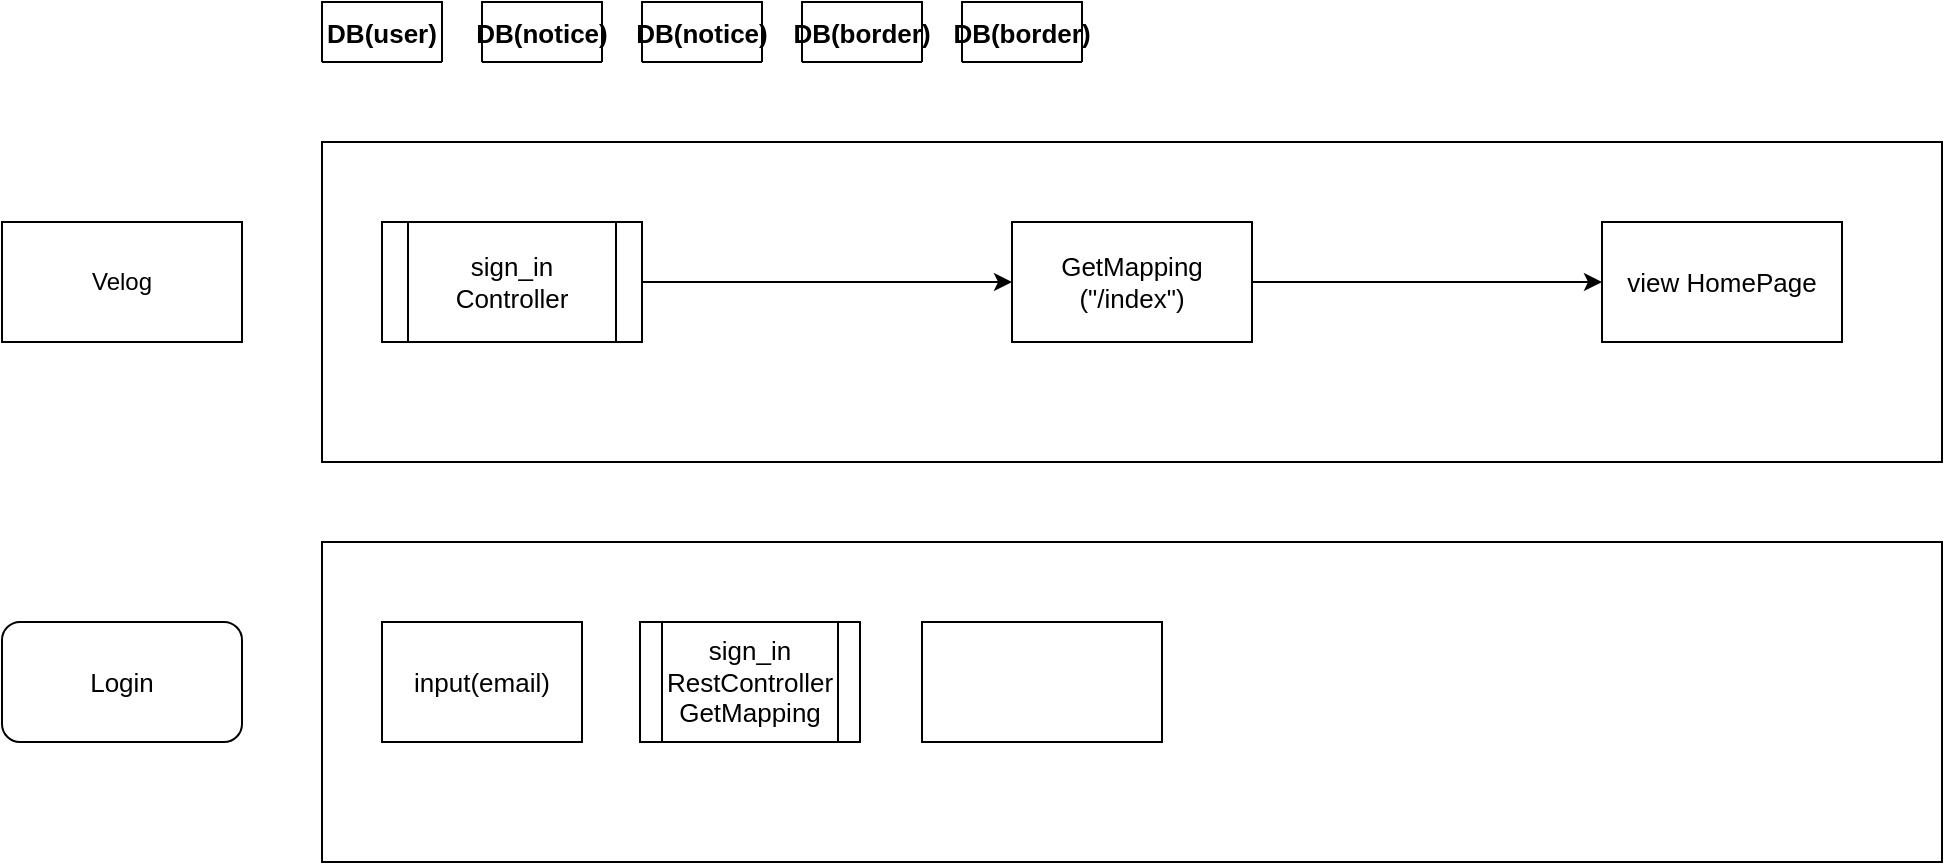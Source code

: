 <mxfile version="15.5.9" type="device"><diagram id="qzB74aUPbcCB6YyTh9p-" name="Page-1"><mxGraphModel dx="1399" dy="744" grid="1" gridSize="10" guides="1" tooltips="1" connect="1" arrows="1" fold="1" page="1" pageScale="1" pageWidth="827" pageHeight="1169" math="0" shadow="0"><root><mxCell id="0"/><mxCell id="1" parent="0"/><mxCell id="LLkw6_ybzTMmxWpCjddK-304" value="" style="verticalLabelPosition=bottom;verticalAlign=top;html=1;shape=mxgraph.basic.rect;fillColor2=none;strokeWidth=1;size=20;indent=5;fontSize=13;" vertex="1" parent="1"><mxGeometry x="200" y="80" width="810" height="160" as="geometry"/></mxCell><mxCell id="LLkw6_ybzTMmxWpCjddK-1" value="Velog" style="rounded=0;whiteSpace=wrap;html=1;" vertex="1" parent="1"><mxGeometry x="40" y="120" width="120" height="60" as="geometry"/></mxCell><mxCell id="LLkw6_ybzTMmxWpCjddK-103" value="DB(notice)" style="shape=table;startSize=30;container=1;collapsible=1;childLayout=tableLayout;fixedRows=1;rowLines=0;fontStyle=1;align=center;resizeLast=1;fontSize=13;" vertex="1" collapsed="1" parent="1"><mxGeometry x="280" y="10" width="60" height="30" as="geometry"><mxRectangle x="350" y="10" width="170" height="270" as="alternateBounds"/></mxGeometry></mxCell><mxCell id="LLkw6_ybzTMmxWpCjddK-104" value="" style="shape=partialRectangle;collapsible=0;dropTarget=0;pointerEvents=0;fillColor=none;top=0;left=0;bottom=1;right=0;points=[[0,0.5],[1,0.5]];portConstraint=eastwest;" vertex="1" parent="LLkw6_ybzTMmxWpCjddK-103"><mxGeometry y="30" width="170" height="30" as="geometry"/></mxCell><mxCell id="LLkw6_ybzTMmxWpCjddK-105" value="" style="shape=partialRectangle;connectable=0;fillColor=none;top=0;left=0;bottom=0;right=0;fontStyle=1;overflow=hidden;" vertex="1" parent="LLkw6_ybzTMmxWpCjddK-104"><mxGeometry width="80" height="30" as="geometry"><mxRectangle width="80" height="30" as="alternateBounds"/></mxGeometry></mxCell><mxCell id="LLkw6_ybzTMmxWpCjddK-106" value="mst" style="shape=partialRectangle;connectable=0;fillColor=none;top=0;left=0;bottom=0;right=0;align=left;spacingLeft=6;fontStyle=1;overflow=hidden;fontSize=14;" vertex="1" parent="LLkw6_ybzTMmxWpCjddK-104"><mxGeometry x="80" width="90" height="30" as="geometry"><mxRectangle width="90" height="30" as="alternateBounds"/></mxGeometry></mxCell><mxCell id="LLkw6_ybzTMmxWpCjddK-107" value="" style="shape=partialRectangle;collapsible=0;dropTarget=0;pointerEvents=0;fillColor=none;top=0;left=0;bottom=0;right=0;points=[[0,0.5],[1,0.5]];portConstraint=eastwest;" vertex="1" parent="LLkw6_ybzTMmxWpCjddK-103"><mxGeometry y="60" width="170" height="30" as="geometry"/></mxCell><mxCell id="LLkw6_ybzTMmxWpCjddK-108" value="primary Key" style="shape=partialRectangle;connectable=0;fillColor=none;top=0;left=0;bottom=0;right=0;editable=1;overflow=hidden;fontStyle=1" vertex="1" parent="LLkw6_ybzTMmxWpCjddK-107"><mxGeometry width="80" height="30" as="geometry"><mxRectangle width="80" height="30" as="alternateBounds"/></mxGeometry></mxCell><mxCell id="LLkw6_ybzTMmxWpCjddK-109" value="notice_code" style="shape=partialRectangle;connectable=0;fillColor=none;top=0;left=0;bottom=0;right=0;align=left;spacingLeft=6;overflow=hidden;" vertex="1" parent="LLkw6_ybzTMmxWpCjddK-107"><mxGeometry x="80" width="90" height="30" as="geometry"><mxRectangle width="90" height="30" as="alternateBounds"/></mxGeometry></mxCell><mxCell id="LLkw6_ybzTMmxWpCjddK-110" value="" style="shape=partialRectangle;collapsible=0;dropTarget=0;pointerEvents=0;fillColor=none;top=0;left=0;bottom=0;right=0;points=[[0,0.5],[1,0.5]];portConstraint=eastwest;" vertex="1" parent="LLkw6_ybzTMmxWpCjddK-103"><mxGeometry y="90" width="170" height="30" as="geometry"/></mxCell><mxCell id="LLkw6_ybzTMmxWpCjddK-111" value="" style="shape=partialRectangle;connectable=0;fillColor=none;top=0;left=0;bottom=0;right=0;editable=1;overflow=hidden;" vertex="1" parent="LLkw6_ybzTMmxWpCjddK-110"><mxGeometry width="80" height="30" as="geometry"><mxRectangle width="80" height="30" as="alternateBounds"/></mxGeometry></mxCell><mxCell id="LLkw6_ybzTMmxWpCjddK-112" value="notice_title" style="shape=partialRectangle;connectable=0;fillColor=none;top=0;left=0;bottom=0;right=0;align=left;spacingLeft=6;overflow=hidden;" vertex="1" parent="LLkw6_ybzTMmxWpCjddK-110"><mxGeometry x="80" width="90" height="30" as="geometry"><mxRectangle width="90" height="30" as="alternateBounds"/></mxGeometry></mxCell><mxCell id="LLkw6_ybzTMmxWpCjddK-113" value="" style="shape=partialRectangle;collapsible=0;dropTarget=0;pointerEvents=0;fillColor=none;top=0;left=0;bottom=0;right=0;points=[[0,0.5],[1,0.5]];portConstraint=eastwest;" vertex="1" parent="LLkw6_ybzTMmxWpCjddK-103"><mxGeometry y="120" width="170" height="30" as="geometry"/></mxCell><mxCell id="LLkw6_ybzTMmxWpCjddK-114" value="" style="shape=partialRectangle;connectable=0;fillColor=none;top=0;left=0;bottom=0;right=0;editable=1;overflow=hidden;" vertex="1" parent="LLkw6_ybzTMmxWpCjddK-113"><mxGeometry width="80" height="30" as="geometry"><mxRectangle width="80" height="30" as="alternateBounds"/></mxGeometry></mxCell><mxCell id="LLkw6_ybzTMmxWpCjddK-115" value="notice_writer" style="shape=partialRectangle;connectable=0;fillColor=none;top=0;left=0;bottom=0;right=0;align=left;spacingLeft=6;overflow=hidden;" vertex="1" parent="LLkw6_ybzTMmxWpCjddK-113"><mxGeometry x="80" width="90" height="30" as="geometry"><mxRectangle width="90" height="30" as="alternateBounds"/></mxGeometry></mxCell><mxCell id="LLkw6_ybzTMmxWpCjddK-160" value="" style="shape=partialRectangle;collapsible=0;dropTarget=0;pointerEvents=0;fillColor=none;top=0;left=0;bottom=0;right=0;points=[[0,0.5],[1,0.5]];portConstraint=eastwest;" vertex="1" parent="LLkw6_ybzTMmxWpCjddK-103"><mxGeometry y="150" width="170" height="30" as="geometry"/></mxCell><mxCell id="LLkw6_ybzTMmxWpCjddK-161" value="" style="shape=partialRectangle;connectable=0;fillColor=none;top=0;left=0;bottom=0;right=0;editable=1;overflow=hidden;" vertex="1" parent="LLkw6_ybzTMmxWpCjddK-160"><mxGeometry width="80" height="30" as="geometry"><mxRectangle width="80" height="30" as="alternateBounds"/></mxGeometry></mxCell><mxCell id="LLkw6_ybzTMmxWpCjddK-162" value="notice_date" style="shape=partialRectangle;connectable=0;fillColor=none;top=0;left=0;bottom=0;right=0;align=left;spacingLeft=6;overflow=hidden;" vertex="1" parent="LLkw6_ybzTMmxWpCjddK-160"><mxGeometry x="80" width="90" height="30" as="geometry"><mxRectangle width="90" height="30" as="alternateBounds"/></mxGeometry></mxCell><mxCell id="LLkw6_ybzTMmxWpCjddK-163" value="" style="shape=partialRectangle;collapsible=0;dropTarget=0;pointerEvents=0;fillColor=none;top=0;left=0;bottom=0;right=0;points=[[0,0.5],[1,0.5]];portConstraint=eastwest;" vertex="1" parent="LLkw6_ybzTMmxWpCjddK-103"><mxGeometry y="180" width="170" height="30" as="geometry"/></mxCell><mxCell id="LLkw6_ybzTMmxWpCjddK-164" value="" style="shape=partialRectangle;connectable=0;fillColor=none;top=0;left=0;bottom=0;right=0;editable=1;overflow=hidden;" vertex="1" parent="LLkw6_ybzTMmxWpCjddK-163"><mxGeometry width="80" height="30" as="geometry"><mxRectangle width="80" height="30" as="alternateBounds"/></mxGeometry></mxCell><mxCell id="LLkw6_ybzTMmxWpCjddK-165" value="notice_count" style="shape=partialRectangle;connectable=0;fillColor=none;top=0;left=0;bottom=0;right=0;align=left;spacingLeft=6;overflow=hidden;" vertex="1" parent="LLkw6_ybzTMmxWpCjddK-163"><mxGeometry x="80" width="90" height="30" as="geometry"><mxRectangle width="90" height="30" as="alternateBounds"/></mxGeometry></mxCell><mxCell id="LLkw6_ybzTMmxWpCjddK-166" value="" style="shape=partialRectangle;collapsible=0;dropTarget=0;pointerEvents=0;fillColor=none;top=0;left=0;bottom=0;right=0;points=[[0,0.5],[1,0.5]];portConstraint=eastwest;" vertex="1" parent="LLkw6_ybzTMmxWpCjddK-103"><mxGeometry y="210" width="170" height="30" as="geometry"/></mxCell><mxCell id="LLkw6_ybzTMmxWpCjddK-167" value="" style="shape=partialRectangle;connectable=0;fillColor=none;top=0;left=0;bottom=0;right=0;editable=1;overflow=hidden;" vertex="1" parent="LLkw6_ybzTMmxWpCjddK-166"><mxGeometry width="80" height="30" as="geometry"><mxRectangle width="80" height="30" as="alternateBounds"/></mxGeometry></mxCell><mxCell id="LLkw6_ybzTMmxWpCjddK-168" value="create_date" style="shape=partialRectangle;connectable=0;fillColor=none;top=0;left=0;bottom=0;right=0;align=left;spacingLeft=6;overflow=hidden;" vertex="1" parent="LLkw6_ybzTMmxWpCjddK-166"><mxGeometry x="80" width="90" height="30" as="geometry"><mxRectangle width="90" height="30" as="alternateBounds"/></mxGeometry></mxCell><mxCell id="LLkw6_ybzTMmxWpCjddK-169" value="" style="shape=partialRectangle;collapsible=0;dropTarget=0;pointerEvents=0;fillColor=none;top=0;left=0;bottom=0;right=0;points=[[0,0.5],[1,0.5]];portConstraint=eastwest;" vertex="1" parent="LLkw6_ybzTMmxWpCjddK-103"><mxGeometry y="240" width="170" height="30" as="geometry"/></mxCell><mxCell id="LLkw6_ybzTMmxWpCjddK-170" value="" style="shape=partialRectangle;connectable=0;fillColor=none;top=0;left=0;bottom=0;right=0;editable=1;overflow=hidden;" vertex="1" parent="LLkw6_ybzTMmxWpCjddK-169"><mxGeometry width="80" height="30" as="geometry"><mxRectangle width="80" height="30" as="alternateBounds"/></mxGeometry></mxCell><mxCell id="LLkw6_ybzTMmxWpCjddK-171" value="update_date" style="shape=partialRectangle;connectable=0;fillColor=none;top=0;left=0;bottom=0;right=0;align=left;spacingLeft=6;overflow=hidden;" vertex="1" parent="LLkw6_ybzTMmxWpCjddK-169"><mxGeometry x="80" width="90" height="30" as="geometry"><mxRectangle width="90" height="30" as="alternateBounds"/></mxGeometry></mxCell><mxCell id="LLkw6_ybzTMmxWpCjddK-172" value="DB(border)" style="shape=table;startSize=30;container=1;collapsible=1;childLayout=tableLayout;fixedRows=1;rowLines=0;fontStyle=1;align=center;resizeLast=1;fontSize=13;" vertex="1" collapsed="1" parent="1"><mxGeometry x="440" y="10" width="60" height="30" as="geometry"><mxRectangle x="244" y="315" width="170" height="270" as="alternateBounds"/></mxGeometry></mxCell><mxCell id="LLkw6_ybzTMmxWpCjddK-173" value="" style="shape=partialRectangle;collapsible=0;dropTarget=0;pointerEvents=0;fillColor=none;top=0;left=0;bottom=1;right=0;points=[[0,0.5],[1,0.5]];portConstraint=eastwest;" vertex="1" parent="LLkw6_ybzTMmxWpCjddK-172"><mxGeometry y="30" width="170" height="30" as="geometry"/></mxCell><mxCell id="LLkw6_ybzTMmxWpCjddK-174" value="" style="shape=partialRectangle;connectable=0;fillColor=none;top=0;left=0;bottom=0;right=0;fontStyle=1;overflow=hidden;" vertex="1" parent="LLkw6_ybzTMmxWpCjddK-173"><mxGeometry width="80" height="30" as="geometry"><mxRectangle width="80" height="30" as="alternateBounds"/></mxGeometry></mxCell><mxCell id="LLkw6_ybzTMmxWpCjddK-175" value="mst" style="shape=partialRectangle;connectable=0;fillColor=none;top=0;left=0;bottom=0;right=0;align=left;spacingLeft=6;fontStyle=1;overflow=hidden;fontSize=14;" vertex="1" parent="LLkw6_ybzTMmxWpCjddK-173"><mxGeometry x="80" width="90" height="30" as="geometry"><mxRectangle width="90" height="30" as="alternateBounds"/></mxGeometry></mxCell><mxCell id="LLkw6_ybzTMmxWpCjddK-176" value="" style="shape=partialRectangle;collapsible=0;dropTarget=0;pointerEvents=0;fillColor=none;top=0;left=0;bottom=0;right=0;points=[[0,0.5],[1,0.5]];portConstraint=eastwest;" vertex="1" parent="LLkw6_ybzTMmxWpCjddK-172"><mxGeometry y="60" width="170" height="30" as="geometry"/></mxCell><mxCell id="LLkw6_ybzTMmxWpCjddK-177" value="primary Key" style="shape=partialRectangle;connectable=0;fillColor=none;top=0;left=0;bottom=0;right=0;editable=1;overflow=hidden;fontStyle=1" vertex="1" parent="LLkw6_ybzTMmxWpCjddK-176"><mxGeometry width="80" height="30" as="geometry"><mxRectangle width="80" height="30" as="alternateBounds"/></mxGeometry></mxCell><mxCell id="LLkw6_ybzTMmxWpCjddK-178" value="border_code" style="shape=partialRectangle;connectable=0;fillColor=none;top=0;left=0;bottom=0;right=0;align=left;spacingLeft=6;overflow=hidden;" vertex="1" parent="LLkw6_ybzTMmxWpCjddK-176"><mxGeometry x="80" width="90" height="30" as="geometry"><mxRectangle width="90" height="30" as="alternateBounds"/></mxGeometry></mxCell><mxCell id="LLkw6_ybzTMmxWpCjddK-179" value="" style="shape=partialRectangle;collapsible=0;dropTarget=0;pointerEvents=0;fillColor=none;top=0;left=0;bottom=0;right=0;points=[[0,0.5],[1,0.5]];portConstraint=eastwest;" vertex="1" parent="LLkw6_ybzTMmxWpCjddK-172"><mxGeometry y="90" width="170" height="30" as="geometry"/></mxCell><mxCell id="LLkw6_ybzTMmxWpCjddK-180" value="" style="shape=partialRectangle;connectable=0;fillColor=none;top=0;left=0;bottom=0;right=0;editable=1;overflow=hidden;" vertex="1" parent="LLkw6_ybzTMmxWpCjddK-179"><mxGeometry width="80" height="30" as="geometry"><mxRectangle width="80" height="30" as="alternateBounds"/></mxGeometry></mxCell><mxCell id="LLkw6_ybzTMmxWpCjddK-181" value="border_title" style="shape=partialRectangle;connectable=0;fillColor=none;top=0;left=0;bottom=0;right=0;align=left;spacingLeft=6;overflow=hidden;" vertex="1" parent="LLkw6_ybzTMmxWpCjddK-179"><mxGeometry x="80" width="90" height="30" as="geometry"><mxRectangle width="90" height="30" as="alternateBounds"/></mxGeometry></mxCell><mxCell id="LLkw6_ybzTMmxWpCjddK-182" value="" style="shape=partialRectangle;collapsible=0;dropTarget=0;pointerEvents=0;fillColor=none;top=0;left=0;bottom=0;right=0;points=[[0,0.5],[1,0.5]];portConstraint=eastwest;" vertex="1" parent="LLkw6_ybzTMmxWpCjddK-172"><mxGeometry y="120" width="170" height="30" as="geometry"/></mxCell><mxCell id="LLkw6_ybzTMmxWpCjddK-183" value="" style="shape=partialRectangle;connectable=0;fillColor=none;top=0;left=0;bottom=0;right=0;editable=1;overflow=hidden;" vertex="1" parent="LLkw6_ybzTMmxWpCjddK-182"><mxGeometry width="80" height="30" as="geometry"><mxRectangle width="80" height="30" as="alternateBounds"/></mxGeometry></mxCell><mxCell id="LLkw6_ybzTMmxWpCjddK-184" value="border_writer" style="shape=partialRectangle;connectable=0;fillColor=none;top=0;left=0;bottom=0;right=0;align=left;spacingLeft=6;overflow=hidden;" vertex="1" parent="LLkw6_ybzTMmxWpCjddK-182"><mxGeometry x="80" width="90" height="30" as="geometry"><mxRectangle width="90" height="30" as="alternateBounds"/></mxGeometry></mxCell><mxCell id="LLkw6_ybzTMmxWpCjddK-185" value="" style="shape=partialRectangle;collapsible=0;dropTarget=0;pointerEvents=0;fillColor=none;top=0;left=0;bottom=0;right=0;points=[[0,0.5],[1,0.5]];portConstraint=eastwest;" vertex="1" parent="LLkw6_ybzTMmxWpCjddK-172"><mxGeometry y="150" width="170" height="30" as="geometry"/></mxCell><mxCell id="LLkw6_ybzTMmxWpCjddK-186" value="" style="shape=partialRectangle;connectable=0;fillColor=none;top=0;left=0;bottom=0;right=0;editable=1;overflow=hidden;" vertex="1" parent="LLkw6_ybzTMmxWpCjddK-185"><mxGeometry width="80" height="30" as="geometry"><mxRectangle width="80" height="30" as="alternateBounds"/></mxGeometry></mxCell><mxCell id="LLkw6_ybzTMmxWpCjddK-187" value="border_date" style="shape=partialRectangle;connectable=0;fillColor=none;top=0;left=0;bottom=0;right=0;align=left;spacingLeft=6;overflow=hidden;" vertex="1" parent="LLkw6_ybzTMmxWpCjddK-185"><mxGeometry x="80" width="90" height="30" as="geometry"><mxRectangle width="90" height="30" as="alternateBounds"/></mxGeometry></mxCell><mxCell id="LLkw6_ybzTMmxWpCjddK-188" value="" style="shape=partialRectangle;collapsible=0;dropTarget=0;pointerEvents=0;fillColor=none;top=0;left=0;bottom=0;right=0;points=[[0,0.5],[1,0.5]];portConstraint=eastwest;" vertex="1" parent="LLkw6_ybzTMmxWpCjddK-172"><mxGeometry y="180" width="170" height="30" as="geometry"/></mxCell><mxCell id="LLkw6_ybzTMmxWpCjddK-189" value="" style="shape=partialRectangle;connectable=0;fillColor=none;top=0;left=0;bottom=0;right=0;editable=1;overflow=hidden;" vertex="1" parent="LLkw6_ybzTMmxWpCjddK-188"><mxGeometry width="80" height="30" as="geometry"><mxRectangle width="80" height="30" as="alternateBounds"/></mxGeometry></mxCell><mxCell id="LLkw6_ybzTMmxWpCjddK-190" value="border_count" style="shape=partialRectangle;connectable=0;fillColor=none;top=0;left=0;bottom=0;right=0;align=left;spacingLeft=6;overflow=hidden;" vertex="1" parent="LLkw6_ybzTMmxWpCjddK-188"><mxGeometry x="80" width="90" height="30" as="geometry"><mxRectangle width="90" height="30" as="alternateBounds"/></mxGeometry></mxCell><mxCell id="LLkw6_ybzTMmxWpCjddK-191" value="" style="shape=partialRectangle;collapsible=0;dropTarget=0;pointerEvents=0;fillColor=none;top=0;left=0;bottom=0;right=0;points=[[0,0.5],[1,0.5]];portConstraint=eastwest;" vertex="1" parent="LLkw6_ybzTMmxWpCjddK-172"><mxGeometry y="210" width="170" height="30" as="geometry"/></mxCell><mxCell id="LLkw6_ybzTMmxWpCjddK-192" value="" style="shape=partialRectangle;connectable=0;fillColor=none;top=0;left=0;bottom=0;right=0;editable=1;overflow=hidden;" vertex="1" parent="LLkw6_ybzTMmxWpCjddK-191"><mxGeometry width="80" height="30" as="geometry"><mxRectangle width="80" height="30" as="alternateBounds"/></mxGeometry></mxCell><mxCell id="LLkw6_ybzTMmxWpCjddK-193" value="create_date" style="shape=partialRectangle;connectable=0;fillColor=none;top=0;left=0;bottom=0;right=0;align=left;spacingLeft=6;overflow=hidden;" vertex="1" parent="LLkw6_ybzTMmxWpCjddK-191"><mxGeometry x="80" width="90" height="30" as="geometry"><mxRectangle width="90" height="30" as="alternateBounds"/></mxGeometry></mxCell><mxCell id="LLkw6_ybzTMmxWpCjddK-194" value="" style="shape=partialRectangle;collapsible=0;dropTarget=0;pointerEvents=0;fillColor=none;top=0;left=0;bottom=0;right=0;points=[[0,0.5],[1,0.5]];portConstraint=eastwest;" vertex="1" parent="LLkw6_ybzTMmxWpCjddK-172"><mxGeometry y="240" width="170" height="30" as="geometry"/></mxCell><mxCell id="LLkw6_ybzTMmxWpCjddK-195" value="" style="shape=partialRectangle;connectable=0;fillColor=none;top=0;left=0;bottom=0;right=0;editable=1;overflow=hidden;" vertex="1" parent="LLkw6_ybzTMmxWpCjddK-194"><mxGeometry width="80" height="30" as="geometry"><mxRectangle width="80" height="30" as="alternateBounds"/></mxGeometry></mxCell><mxCell id="LLkw6_ybzTMmxWpCjddK-196" value="update_date" style="shape=partialRectangle;connectable=0;fillColor=none;top=0;left=0;bottom=0;right=0;align=left;spacingLeft=6;overflow=hidden;" vertex="1" parent="LLkw6_ybzTMmxWpCjddK-194"><mxGeometry x="80" width="90" height="30" as="geometry"><mxRectangle width="90" height="30" as="alternateBounds"/></mxGeometry></mxCell><mxCell id="LLkw6_ybzTMmxWpCjddK-197" value="DB(border)" style="shape=table;startSize=30;container=1;collapsible=1;childLayout=tableLayout;fixedRows=1;rowLines=0;fontStyle=1;align=center;resizeLast=1;fontSize=13;" vertex="1" collapsed="1" parent="1"><mxGeometry x="520" y="10" width="60" height="30" as="geometry"><mxRectangle x="450" y="315" width="190" height="240" as="alternateBounds"/></mxGeometry></mxCell><mxCell id="LLkw6_ybzTMmxWpCjddK-198" value="" style="shape=partialRectangle;collapsible=0;dropTarget=0;pointerEvents=0;fillColor=none;top=0;left=0;bottom=1;right=0;points=[[0,0.5],[1,0.5]];portConstraint=eastwest;" vertex="1" parent="LLkw6_ybzTMmxWpCjddK-197"><mxGeometry y="30" width="190" height="30" as="geometry"/></mxCell><mxCell id="LLkw6_ybzTMmxWpCjddK-199" value="" style="shape=partialRectangle;connectable=0;fillColor=none;top=0;left=0;bottom=0;right=0;fontStyle=1;overflow=hidden;" vertex="1" parent="LLkw6_ybzTMmxWpCjddK-198"><mxGeometry width="80" height="30" as="geometry"><mxRectangle width="80" height="30" as="alternateBounds"/></mxGeometry></mxCell><mxCell id="LLkw6_ybzTMmxWpCjddK-200" value="dtl" style="shape=partialRectangle;connectable=0;fillColor=none;top=0;left=0;bottom=0;right=0;align=left;spacingLeft=6;fontStyle=1;overflow=hidden;fontSize=14;" vertex="1" parent="LLkw6_ybzTMmxWpCjddK-198"><mxGeometry x="80" width="110" height="30" as="geometry"><mxRectangle width="110" height="30" as="alternateBounds"/></mxGeometry></mxCell><mxCell id="LLkw6_ybzTMmxWpCjddK-201" value="" style="shape=partialRectangle;collapsible=0;dropTarget=0;pointerEvents=0;fillColor=none;top=0;left=0;bottom=0;right=0;points=[[0,0.5],[1,0.5]];portConstraint=eastwest;" vertex="1" parent="LLkw6_ybzTMmxWpCjddK-197"><mxGeometry y="60" width="190" height="30" as="geometry"/></mxCell><mxCell id="LLkw6_ybzTMmxWpCjddK-202" value="primary Key" style="shape=partialRectangle;connectable=0;fillColor=none;top=0;left=0;bottom=0;right=0;editable=1;overflow=hidden;fontStyle=1" vertex="1" parent="LLkw6_ybzTMmxWpCjddK-201"><mxGeometry width="80" height="30" as="geometry"><mxRectangle width="80" height="30" as="alternateBounds"/></mxGeometry></mxCell><mxCell id="LLkw6_ybzTMmxWpCjddK-203" value="border_code" style="shape=partialRectangle;connectable=0;fillColor=none;top=0;left=0;bottom=0;right=0;align=left;spacingLeft=6;overflow=hidden;" vertex="1" parent="LLkw6_ybzTMmxWpCjddK-201"><mxGeometry x="80" width="110" height="30" as="geometry"><mxRectangle width="110" height="30" as="alternateBounds"/></mxGeometry></mxCell><mxCell id="LLkw6_ybzTMmxWpCjddK-204" value="" style="shape=partialRectangle;collapsible=0;dropTarget=0;pointerEvents=0;fillColor=none;top=0;left=0;bottom=0;right=0;points=[[0,0.5],[1,0.5]];portConstraint=eastwest;" vertex="1" parent="LLkw6_ybzTMmxWpCjddK-197"><mxGeometry y="90" width="190" height="30" as="geometry"/></mxCell><mxCell id="LLkw6_ybzTMmxWpCjddK-205" value="" style="shape=partialRectangle;connectable=0;fillColor=none;top=0;left=0;bottom=0;right=0;editable=1;overflow=hidden;" vertex="1" parent="LLkw6_ybzTMmxWpCjddK-204"><mxGeometry width="80" height="30" as="geometry"><mxRectangle width="80" height="30" as="alternateBounds"/></mxGeometry></mxCell><mxCell id="LLkw6_ybzTMmxWpCjddK-206" value="border_content" style="shape=partialRectangle;connectable=0;fillColor=none;top=0;left=0;bottom=0;right=0;align=left;spacingLeft=6;overflow=hidden;" vertex="1" parent="LLkw6_ybzTMmxWpCjddK-204"><mxGeometry x="80" width="110" height="30" as="geometry"><mxRectangle width="110" height="30" as="alternateBounds"/></mxGeometry></mxCell><mxCell id="LLkw6_ybzTMmxWpCjddK-207" value="" style="shape=partialRectangle;collapsible=0;dropTarget=0;pointerEvents=0;fillColor=none;top=0;left=0;bottom=0;right=0;points=[[0,0.5],[1,0.5]];portConstraint=eastwest;" vertex="1" parent="LLkw6_ybzTMmxWpCjddK-197"><mxGeometry y="120" width="190" height="30" as="geometry"/></mxCell><mxCell id="LLkw6_ybzTMmxWpCjddK-208" value="" style="shape=partialRectangle;connectable=0;fillColor=none;top=0;left=0;bottom=0;right=0;editable=1;overflow=hidden;" vertex="1" parent="LLkw6_ybzTMmxWpCjddK-207"><mxGeometry width="80" height="30" as="geometry"><mxRectangle width="80" height="30" as="alternateBounds"/></mxGeometry></mxCell><mxCell id="LLkw6_ybzTMmxWpCjddK-209" value="origin_file_names" style="shape=partialRectangle;connectable=0;fillColor=none;top=0;left=0;bottom=0;right=0;align=left;spacingLeft=6;overflow=hidden;" vertex="1" parent="LLkw6_ybzTMmxWpCjddK-207"><mxGeometry x="80" width="110" height="30" as="geometry"><mxRectangle width="110" height="30" as="alternateBounds"/></mxGeometry></mxCell><mxCell id="LLkw6_ybzTMmxWpCjddK-210" value="" style="shape=partialRectangle;collapsible=0;dropTarget=0;pointerEvents=0;fillColor=none;top=0;left=0;bottom=0;right=0;points=[[0,0.5],[1,0.5]];portConstraint=eastwest;" vertex="1" parent="LLkw6_ybzTMmxWpCjddK-197"><mxGeometry y="150" width="190" height="30" as="geometry"/></mxCell><mxCell id="LLkw6_ybzTMmxWpCjddK-211" value="" style="shape=partialRectangle;connectable=0;fillColor=none;top=0;left=0;bottom=0;right=0;editable=1;overflow=hidden;" vertex="1" parent="LLkw6_ybzTMmxWpCjddK-210"><mxGeometry width="80" height="30" as="geometry"><mxRectangle width="80" height="30" as="alternateBounds"/></mxGeometry></mxCell><mxCell id="LLkw6_ybzTMmxWpCjddK-212" value="temp_file_names" style="shape=partialRectangle;connectable=0;fillColor=none;top=0;left=0;bottom=0;right=0;align=left;spacingLeft=6;overflow=hidden;" vertex="1" parent="LLkw6_ybzTMmxWpCjddK-210"><mxGeometry x="80" width="110" height="30" as="geometry"><mxRectangle width="110" height="30" as="alternateBounds"/></mxGeometry></mxCell><mxCell id="LLkw6_ybzTMmxWpCjddK-216" value="" style="shape=partialRectangle;collapsible=0;dropTarget=0;pointerEvents=0;fillColor=none;top=0;left=0;bottom=0;right=0;points=[[0,0.5],[1,0.5]];portConstraint=eastwest;" vertex="1" parent="LLkw6_ybzTMmxWpCjddK-197"><mxGeometry y="180" width="190" height="30" as="geometry"/></mxCell><mxCell id="LLkw6_ybzTMmxWpCjddK-217" value="" style="shape=partialRectangle;connectable=0;fillColor=none;top=0;left=0;bottom=0;right=0;editable=1;overflow=hidden;" vertex="1" parent="LLkw6_ybzTMmxWpCjddK-216"><mxGeometry width="80" height="30" as="geometry"><mxRectangle width="80" height="30" as="alternateBounds"/></mxGeometry></mxCell><mxCell id="LLkw6_ybzTMmxWpCjddK-218" value="create_date" style="shape=partialRectangle;connectable=0;fillColor=none;top=0;left=0;bottom=0;right=0;align=left;spacingLeft=6;overflow=hidden;" vertex="1" parent="LLkw6_ybzTMmxWpCjddK-216"><mxGeometry x="80" width="110" height="30" as="geometry"><mxRectangle width="110" height="30" as="alternateBounds"/></mxGeometry></mxCell><mxCell id="LLkw6_ybzTMmxWpCjddK-219" value="" style="shape=partialRectangle;collapsible=0;dropTarget=0;pointerEvents=0;fillColor=none;top=0;left=0;bottom=0;right=0;points=[[0,0.5],[1,0.5]];portConstraint=eastwest;" vertex="1" parent="LLkw6_ybzTMmxWpCjddK-197"><mxGeometry y="210" width="190" height="30" as="geometry"/></mxCell><mxCell id="LLkw6_ybzTMmxWpCjddK-220" value="" style="shape=partialRectangle;connectable=0;fillColor=none;top=0;left=0;bottom=0;right=0;editable=1;overflow=hidden;" vertex="1" parent="LLkw6_ybzTMmxWpCjddK-219"><mxGeometry width="80" height="30" as="geometry"><mxRectangle width="80" height="30" as="alternateBounds"/></mxGeometry></mxCell><mxCell id="LLkw6_ybzTMmxWpCjddK-221" value="update_date" style="shape=partialRectangle;connectable=0;fillColor=none;top=0;left=0;bottom=0;right=0;align=left;spacingLeft=6;overflow=hidden;" vertex="1" parent="LLkw6_ybzTMmxWpCjddK-219"><mxGeometry x="80" width="110" height="30" as="geometry"><mxRectangle width="110" height="30" as="alternateBounds"/></mxGeometry></mxCell><mxCell id="LLkw6_ybzTMmxWpCjddK-247" value="DB(notice)" style="shape=table;startSize=30;container=1;collapsible=1;childLayout=tableLayout;fixedRows=1;rowLines=0;fontStyle=1;align=center;resizeLast=1;fontSize=13;" vertex="1" collapsed="1" parent="1"><mxGeometry x="360" y="10" width="60" height="30" as="geometry"><mxRectangle x="530" y="10" width="190" height="240" as="alternateBounds"/></mxGeometry></mxCell><mxCell id="LLkw6_ybzTMmxWpCjddK-248" value="" style="shape=partialRectangle;collapsible=0;dropTarget=0;pointerEvents=0;fillColor=none;top=0;left=0;bottom=1;right=0;points=[[0,0.5],[1,0.5]];portConstraint=eastwest;" vertex="1" parent="LLkw6_ybzTMmxWpCjddK-247"><mxGeometry y="30" width="190" height="30" as="geometry"/></mxCell><mxCell id="LLkw6_ybzTMmxWpCjddK-249" value="" style="shape=partialRectangle;connectable=0;fillColor=none;top=0;left=0;bottom=0;right=0;fontStyle=1;overflow=hidden;" vertex="1" parent="LLkw6_ybzTMmxWpCjddK-248"><mxGeometry width="80" height="30" as="geometry"><mxRectangle width="80" height="30" as="alternateBounds"/></mxGeometry></mxCell><mxCell id="LLkw6_ybzTMmxWpCjddK-250" value="dtl" style="shape=partialRectangle;connectable=0;fillColor=none;top=0;left=0;bottom=0;right=0;align=left;spacingLeft=6;fontStyle=1;overflow=hidden;fontSize=14;" vertex="1" parent="LLkw6_ybzTMmxWpCjddK-248"><mxGeometry x="80" width="110" height="30" as="geometry"><mxRectangle width="110" height="30" as="alternateBounds"/></mxGeometry></mxCell><mxCell id="LLkw6_ybzTMmxWpCjddK-251" value="" style="shape=partialRectangle;collapsible=0;dropTarget=0;pointerEvents=0;fillColor=none;top=0;left=0;bottom=0;right=0;points=[[0,0.5],[1,0.5]];portConstraint=eastwest;" vertex="1" parent="LLkw6_ybzTMmxWpCjddK-247"><mxGeometry y="60" width="190" height="30" as="geometry"/></mxCell><mxCell id="LLkw6_ybzTMmxWpCjddK-252" value="primary Key" style="shape=partialRectangle;connectable=0;fillColor=none;top=0;left=0;bottom=0;right=0;editable=1;overflow=hidden;fontStyle=1" vertex="1" parent="LLkw6_ybzTMmxWpCjddK-251"><mxGeometry width="80" height="30" as="geometry"><mxRectangle width="80" height="30" as="alternateBounds"/></mxGeometry></mxCell><mxCell id="LLkw6_ybzTMmxWpCjddK-253" value="notice_code" style="shape=partialRectangle;connectable=0;fillColor=none;top=0;left=0;bottom=0;right=0;align=left;spacingLeft=6;overflow=hidden;" vertex="1" parent="LLkw6_ybzTMmxWpCjddK-251"><mxGeometry x="80" width="110" height="30" as="geometry"><mxRectangle width="110" height="30" as="alternateBounds"/></mxGeometry></mxCell><mxCell id="LLkw6_ybzTMmxWpCjddK-254" value="" style="shape=partialRectangle;collapsible=0;dropTarget=0;pointerEvents=0;fillColor=none;top=0;left=0;bottom=0;right=0;points=[[0,0.5],[1,0.5]];portConstraint=eastwest;" vertex="1" parent="LLkw6_ybzTMmxWpCjddK-247"><mxGeometry y="90" width="190" height="30" as="geometry"/></mxCell><mxCell id="LLkw6_ybzTMmxWpCjddK-255" value="" style="shape=partialRectangle;connectable=0;fillColor=none;top=0;left=0;bottom=0;right=0;editable=1;overflow=hidden;" vertex="1" parent="LLkw6_ybzTMmxWpCjddK-254"><mxGeometry width="80" height="30" as="geometry"><mxRectangle width="80" height="30" as="alternateBounds"/></mxGeometry></mxCell><mxCell id="LLkw6_ybzTMmxWpCjddK-256" value="notice_content" style="shape=partialRectangle;connectable=0;fillColor=none;top=0;left=0;bottom=0;right=0;align=left;spacingLeft=6;overflow=hidden;" vertex="1" parent="LLkw6_ybzTMmxWpCjddK-254"><mxGeometry x="80" width="110" height="30" as="geometry"><mxRectangle width="110" height="30" as="alternateBounds"/></mxGeometry></mxCell><mxCell id="LLkw6_ybzTMmxWpCjddK-257" value="" style="shape=partialRectangle;collapsible=0;dropTarget=0;pointerEvents=0;fillColor=none;top=0;left=0;bottom=0;right=0;points=[[0,0.5],[1,0.5]];portConstraint=eastwest;" vertex="1" parent="LLkw6_ybzTMmxWpCjddK-247"><mxGeometry y="120" width="190" height="30" as="geometry"/></mxCell><mxCell id="LLkw6_ybzTMmxWpCjddK-258" value="" style="shape=partialRectangle;connectable=0;fillColor=none;top=0;left=0;bottom=0;right=0;editable=1;overflow=hidden;" vertex="1" parent="LLkw6_ybzTMmxWpCjddK-257"><mxGeometry width="80" height="30" as="geometry"><mxRectangle width="80" height="30" as="alternateBounds"/></mxGeometry></mxCell><mxCell id="LLkw6_ybzTMmxWpCjddK-259" value="origin_file_names" style="shape=partialRectangle;connectable=0;fillColor=none;top=0;left=0;bottom=0;right=0;align=left;spacingLeft=6;overflow=hidden;" vertex="1" parent="LLkw6_ybzTMmxWpCjddK-257"><mxGeometry x="80" width="110" height="30" as="geometry"><mxRectangle width="110" height="30" as="alternateBounds"/></mxGeometry></mxCell><mxCell id="LLkw6_ybzTMmxWpCjddK-260" value="" style="shape=partialRectangle;collapsible=0;dropTarget=0;pointerEvents=0;fillColor=none;top=0;left=0;bottom=0;right=0;points=[[0,0.5],[1,0.5]];portConstraint=eastwest;" vertex="1" parent="LLkw6_ybzTMmxWpCjddK-247"><mxGeometry y="150" width="190" height="30" as="geometry"/></mxCell><mxCell id="LLkw6_ybzTMmxWpCjddK-261" value="" style="shape=partialRectangle;connectable=0;fillColor=none;top=0;left=0;bottom=0;right=0;editable=1;overflow=hidden;" vertex="1" parent="LLkw6_ybzTMmxWpCjddK-260"><mxGeometry width="80" height="30" as="geometry"><mxRectangle width="80" height="30" as="alternateBounds"/></mxGeometry></mxCell><mxCell id="LLkw6_ybzTMmxWpCjddK-262" value="temp_file_names" style="shape=partialRectangle;connectable=0;fillColor=none;top=0;left=0;bottom=0;right=0;align=left;spacingLeft=6;overflow=hidden;" vertex="1" parent="LLkw6_ybzTMmxWpCjddK-260"><mxGeometry x="80" width="110" height="30" as="geometry"><mxRectangle width="110" height="30" as="alternateBounds"/></mxGeometry></mxCell><mxCell id="LLkw6_ybzTMmxWpCjddK-263" value="" style="shape=partialRectangle;collapsible=0;dropTarget=0;pointerEvents=0;fillColor=none;top=0;left=0;bottom=0;right=0;points=[[0,0.5],[1,0.5]];portConstraint=eastwest;" vertex="1" parent="LLkw6_ybzTMmxWpCjddK-247"><mxGeometry y="180" width="190" height="30" as="geometry"/></mxCell><mxCell id="LLkw6_ybzTMmxWpCjddK-264" value="" style="shape=partialRectangle;connectable=0;fillColor=none;top=0;left=0;bottom=0;right=0;editable=1;overflow=hidden;" vertex="1" parent="LLkw6_ybzTMmxWpCjddK-263"><mxGeometry width="80" height="30" as="geometry"><mxRectangle width="80" height="30" as="alternateBounds"/></mxGeometry></mxCell><mxCell id="LLkw6_ybzTMmxWpCjddK-265" value="create_date" style="shape=partialRectangle;connectable=0;fillColor=none;top=0;left=0;bottom=0;right=0;align=left;spacingLeft=6;overflow=hidden;" vertex="1" parent="LLkw6_ybzTMmxWpCjddK-263"><mxGeometry x="80" width="110" height="30" as="geometry"><mxRectangle width="110" height="30" as="alternateBounds"/></mxGeometry></mxCell><mxCell id="LLkw6_ybzTMmxWpCjddK-266" value="" style="shape=partialRectangle;collapsible=0;dropTarget=0;pointerEvents=0;fillColor=none;top=0;left=0;bottom=0;right=0;points=[[0,0.5],[1,0.5]];portConstraint=eastwest;" vertex="1" parent="LLkw6_ybzTMmxWpCjddK-247"><mxGeometry y="210" width="190" height="30" as="geometry"/></mxCell><mxCell id="LLkw6_ybzTMmxWpCjddK-267" value="" style="shape=partialRectangle;connectable=0;fillColor=none;top=0;left=0;bottom=0;right=0;editable=1;overflow=hidden;" vertex="1" parent="LLkw6_ybzTMmxWpCjddK-266"><mxGeometry width="80" height="30" as="geometry"><mxRectangle width="80" height="30" as="alternateBounds"/></mxGeometry></mxCell><mxCell id="LLkw6_ybzTMmxWpCjddK-268" value="update_date" style="shape=partialRectangle;connectable=0;fillColor=none;top=0;left=0;bottom=0;right=0;align=left;spacingLeft=6;overflow=hidden;" vertex="1" parent="LLkw6_ybzTMmxWpCjddK-266"><mxGeometry x="80" width="110" height="30" as="geometry"><mxRectangle width="110" height="30" as="alternateBounds"/></mxGeometry></mxCell><mxCell id="LLkw6_ybzTMmxWpCjddK-301" value="Login" style="rounded=1;whiteSpace=wrap;html=1;fontSize=13;" vertex="1" parent="1"><mxGeometry x="40" y="320" width="120" height="60" as="geometry"/></mxCell><mxCell id="LLkw6_ybzTMmxWpCjddK-305" style="edgeStyle=orthogonalEdgeStyle;rounded=0;orthogonalLoop=1;jettySize=auto;html=1;exitX=0.5;exitY=1;exitDx=0;exitDy=0;fontSize=13;" edge="1" parent="1" source="LLkw6_ybzTMmxWpCjddK-222" target="LLkw6_ybzTMmxWpCjddK-222"><mxGeometry relative="1" as="geometry"/></mxCell><mxCell id="LLkw6_ybzTMmxWpCjddK-222" value="DB(user)" style="shape=table;startSize=30;container=1;collapsible=1;childLayout=tableLayout;fixedRows=1;rowLines=0;fontStyle=1;align=center;resizeLast=1;fontSize=13;" vertex="1" collapsed="1" parent="1"><mxGeometry x="200" y="10" width="60" height="30" as="geometry"><mxRectangle x="170" y="10" width="170" height="270" as="alternateBounds"/></mxGeometry></mxCell><mxCell id="LLkw6_ybzTMmxWpCjddK-223" value="" style="shape=partialRectangle;collapsible=0;dropTarget=0;pointerEvents=0;fillColor=none;top=0;left=0;bottom=1;right=0;points=[[0,0.5],[1,0.5]];portConstraint=eastwest;" vertex="1" parent="LLkw6_ybzTMmxWpCjddK-222"><mxGeometry y="30" width="170" height="30" as="geometry"/></mxCell><mxCell id="LLkw6_ybzTMmxWpCjddK-224" value="" style="shape=partialRectangle;connectable=0;fillColor=none;top=0;left=0;bottom=0;right=0;fontStyle=1;overflow=hidden;" vertex="1" parent="LLkw6_ybzTMmxWpCjddK-223"><mxGeometry width="80" height="30" as="geometry"><mxRectangle width="80" height="30" as="alternateBounds"/></mxGeometry></mxCell><mxCell id="LLkw6_ybzTMmxWpCjddK-225" value="mst" style="shape=partialRectangle;connectable=0;fillColor=none;top=0;left=0;bottom=0;right=0;align=left;spacingLeft=6;fontStyle=1;overflow=hidden;fontSize=14;" vertex="1" parent="LLkw6_ybzTMmxWpCjddK-223"><mxGeometry x="80" width="90" height="30" as="geometry"><mxRectangle width="90" height="30" as="alternateBounds"/></mxGeometry></mxCell><mxCell id="LLkw6_ybzTMmxWpCjddK-226" value="" style="shape=partialRectangle;collapsible=0;dropTarget=0;pointerEvents=0;fillColor=none;top=0;left=0;bottom=0;right=0;points=[[0,0.5],[1,0.5]];portConstraint=eastwest;" vertex="1" parent="LLkw6_ybzTMmxWpCjddK-222"><mxGeometry y="60" width="170" height="30" as="geometry"/></mxCell><mxCell id="LLkw6_ybzTMmxWpCjddK-227" value="primary Key" style="shape=partialRectangle;connectable=0;fillColor=none;top=0;left=0;bottom=0;right=0;editable=1;overflow=hidden;fontStyle=1" vertex="1" parent="LLkw6_ybzTMmxWpCjddK-226"><mxGeometry width="80" height="30" as="geometry"><mxRectangle width="80" height="30" as="alternateBounds"/></mxGeometry></mxCell><mxCell id="LLkw6_ybzTMmxWpCjddK-228" value="user_email" style="shape=partialRectangle;connectable=0;fillColor=none;top=0;left=0;bottom=0;right=0;align=left;spacingLeft=6;overflow=hidden;" vertex="1" parent="LLkw6_ybzTMmxWpCjddK-226"><mxGeometry x="80" width="90" height="30" as="geometry"><mxRectangle width="90" height="30" as="alternateBounds"/></mxGeometry></mxCell><mxCell id="LLkw6_ybzTMmxWpCjddK-229" value="" style="shape=partialRectangle;collapsible=0;dropTarget=0;pointerEvents=0;fillColor=none;top=0;left=0;bottom=0;right=0;points=[[0,0.5],[1,0.5]];portConstraint=eastwest;" vertex="1" parent="LLkw6_ybzTMmxWpCjddK-222"><mxGeometry y="90" width="170" height="30" as="geometry"/></mxCell><mxCell id="LLkw6_ybzTMmxWpCjddK-230" value="" style="shape=partialRectangle;connectable=0;fillColor=none;top=0;left=0;bottom=0;right=0;editable=1;overflow=hidden;" vertex="1" parent="LLkw6_ybzTMmxWpCjddK-229"><mxGeometry width="80" height="30" as="geometry"><mxRectangle width="80" height="30" as="alternateBounds"/></mxGeometry></mxCell><mxCell id="LLkw6_ybzTMmxWpCjddK-231" value="user_name" style="shape=partialRectangle;connectable=0;fillColor=none;top=0;left=0;bottom=0;right=0;align=left;spacingLeft=6;overflow=hidden;" vertex="1" parent="LLkw6_ybzTMmxWpCjddK-229"><mxGeometry x="80" width="90" height="30" as="geometry"><mxRectangle width="90" height="30" as="alternateBounds"/></mxGeometry></mxCell><mxCell id="LLkw6_ybzTMmxWpCjddK-232" value="" style="shape=partialRectangle;collapsible=0;dropTarget=0;pointerEvents=0;fillColor=none;top=0;left=0;bottom=0;right=0;points=[[0,0.5],[1,0.5]];portConstraint=eastwest;" vertex="1" parent="LLkw6_ybzTMmxWpCjddK-222"><mxGeometry y="120" width="170" height="30" as="geometry"/></mxCell><mxCell id="LLkw6_ybzTMmxWpCjddK-233" value="" style="shape=partialRectangle;connectable=0;fillColor=none;top=0;left=0;bottom=0;right=0;editable=1;overflow=hidden;" vertex="1" parent="LLkw6_ybzTMmxWpCjddK-232"><mxGeometry width="80" height="30" as="geometry"><mxRectangle width="80" height="30" as="alternateBounds"/></mxGeometry></mxCell><mxCell id="LLkw6_ybzTMmxWpCjddK-234" value="user_id" style="shape=partialRectangle;connectable=0;fillColor=none;top=0;left=0;bottom=0;right=0;align=left;spacingLeft=6;overflow=hidden;" vertex="1" parent="LLkw6_ybzTMmxWpCjddK-232"><mxGeometry x="80" width="90" height="30" as="geometry"><mxRectangle width="90" height="30" as="alternateBounds"/></mxGeometry></mxCell><mxCell id="LLkw6_ybzTMmxWpCjddK-235" value="" style="shape=partialRectangle;collapsible=0;dropTarget=0;pointerEvents=0;fillColor=none;top=0;left=0;bottom=0;right=0;points=[[0,0.5],[1,0.5]];portConstraint=eastwest;" vertex="1" parent="LLkw6_ybzTMmxWpCjddK-222"><mxGeometry y="150" width="170" height="30" as="geometry"/></mxCell><mxCell id="LLkw6_ybzTMmxWpCjddK-236" value="" style="shape=partialRectangle;connectable=0;fillColor=none;top=0;left=0;bottom=0;right=0;editable=1;overflow=hidden;" vertex="1" parent="LLkw6_ybzTMmxWpCjddK-235"><mxGeometry width="80" height="30" as="geometry"><mxRectangle width="80" height="30" as="alternateBounds"/></mxGeometry></mxCell><mxCell id="LLkw6_ybzTMmxWpCjddK-237" value="comment" style="shape=partialRectangle;connectable=0;fillColor=none;top=0;left=0;bottom=0;right=0;align=left;spacingLeft=6;overflow=hidden;" vertex="1" parent="LLkw6_ybzTMmxWpCjddK-235"><mxGeometry x="80" width="90" height="30" as="geometry"><mxRectangle width="90" height="30" as="alternateBounds"/></mxGeometry></mxCell><mxCell id="LLkw6_ybzTMmxWpCjddK-238" value="" style="shape=partialRectangle;collapsible=0;dropTarget=0;pointerEvents=0;fillColor=none;top=0;left=0;bottom=0;right=0;points=[[0,0.5],[1,0.5]];portConstraint=eastwest;" vertex="1" parent="LLkw6_ybzTMmxWpCjddK-222"><mxGeometry y="180" width="170" height="30" as="geometry"/></mxCell><mxCell id="LLkw6_ybzTMmxWpCjddK-239" value="" style="shape=partialRectangle;connectable=0;fillColor=none;top=0;left=0;bottom=0;right=0;editable=1;overflow=hidden;" vertex="1" parent="LLkw6_ybzTMmxWpCjddK-238"><mxGeometry width="80" height="30" as="geometry"><mxRectangle width="80" height="30" as="alternateBounds"/></mxGeometry></mxCell><mxCell id="LLkw6_ybzTMmxWpCjddK-240" value="user_pwd" style="shape=partialRectangle;connectable=0;fillColor=none;top=0;left=0;bottom=0;right=0;align=left;spacingLeft=6;overflow=hidden;" vertex="1" parent="LLkw6_ybzTMmxWpCjddK-238"><mxGeometry x="80" width="90" height="30" as="geometry"><mxRectangle width="90" height="30" as="alternateBounds"/></mxGeometry></mxCell><mxCell id="LLkw6_ybzTMmxWpCjddK-241" value="" style="shape=partialRectangle;collapsible=0;dropTarget=0;pointerEvents=0;fillColor=none;top=0;left=0;bottom=0;right=0;points=[[0,0.5],[1,0.5]];portConstraint=eastwest;" vertex="1" parent="LLkw6_ybzTMmxWpCjddK-222"><mxGeometry y="210" width="170" height="30" as="geometry"/></mxCell><mxCell id="LLkw6_ybzTMmxWpCjddK-242" value="" style="shape=partialRectangle;connectable=0;fillColor=none;top=0;left=0;bottom=0;right=0;editable=1;overflow=hidden;" vertex="1" parent="LLkw6_ybzTMmxWpCjddK-241"><mxGeometry width="80" height="30" as="geometry"><mxRectangle width="80" height="30" as="alternateBounds"/></mxGeometry></mxCell><mxCell id="LLkw6_ybzTMmxWpCjddK-243" value="create_date" style="shape=partialRectangle;connectable=0;fillColor=none;top=0;left=0;bottom=0;right=0;align=left;spacingLeft=6;overflow=hidden;" vertex="1" parent="LLkw6_ybzTMmxWpCjddK-241"><mxGeometry x="80" width="90" height="30" as="geometry"><mxRectangle width="90" height="30" as="alternateBounds"/></mxGeometry></mxCell><mxCell id="LLkw6_ybzTMmxWpCjddK-244" value="" style="shape=partialRectangle;collapsible=0;dropTarget=0;pointerEvents=0;fillColor=none;top=0;left=0;bottom=0;right=0;points=[[0,0.5],[1,0.5]];portConstraint=eastwest;" vertex="1" parent="LLkw6_ybzTMmxWpCjddK-222"><mxGeometry y="240" width="170" height="30" as="geometry"/></mxCell><mxCell id="LLkw6_ybzTMmxWpCjddK-245" value="" style="shape=partialRectangle;connectable=0;fillColor=none;top=0;left=0;bottom=0;right=0;editable=1;overflow=hidden;" vertex="1" parent="LLkw6_ybzTMmxWpCjddK-244"><mxGeometry width="80" height="30" as="geometry"><mxRectangle width="80" height="30" as="alternateBounds"/></mxGeometry></mxCell><mxCell id="LLkw6_ybzTMmxWpCjddK-246" value="update_date" style="shape=partialRectangle;connectable=0;fillColor=none;top=0;left=0;bottom=0;right=0;align=left;spacingLeft=6;overflow=hidden;" vertex="1" parent="LLkw6_ybzTMmxWpCjddK-244"><mxGeometry x="80" width="90" height="30" as="geometry"><mxRectangle width="90" height="30" as="alternateBounds"/></mxGeometry></mxCell><mxCell id="LLkw6_ybzTMmxWpCjddK-314" style="edgeStyle=orthogonalEdgeStyle;rounded=0;orthogonalLoop=1;jettySize=auto;html=1;fontSize=13;" edge="1" parent="1" source="LLkw6_ybzTMmxWpCjddK-307" target="LLkw6_ybzTMmxWpCjddK-308"><mxGeometry relative="1" as="geometry"/></mxCell><mxCell id="LLkw6_ybzTMmxWpCjddK-307" value="sign_in&lt;br&gt;Controller" style="shape=process;whiteSpace=wrap;html=1;backgroundOutline=1;fontSize=13;strokeWidth=1;align=center;verticalAlign=middle;" vertex="1" parent="1"><mxGeometry x="230" y="120" width="130" height="60" as="geometry"/></mxCell><mxCell id="LLkw6_ybzTMmxWpCjddK-315" style="edgeStyle=orthogonalEdgeStyle;rounded=0;orthogonalLoop=1;jettySize=auto;html=1;fontSize=13;" edge="1" parent="1" source="LLkw6_ybzTMmxWpCjddK-308" target="LLkw6_ybzTMmxWpCjddK-313"><mxGeometry relative="1" as="geometry"/></mxCell><mxCell id="LLkw6_ybzTMmxWpCjddK-308" value="&lt;span&gt;GetMapping&lt;br&gt;(&quot;/index&quot;)&lt;br&gt;&lt;/span&gt;" style="rounded=0;whiteSpace=wrap;html=1;fontSize=13;strokeWidth=1;align=center;verticalAlign=middle;" vertex="1" parent="1"><mxGeometry x="545" y="120" width="120" height="60" as="geometry"/></mxCell><mxCell id="LLkw6_ybzTMmxWpCjddK-309" value="" style="verticalLabelPosition=bottom;verticalAlign=top;html=1;shape=mxgraph.basic.rect;fillColor2=none;strokeWidth=1;size=20;indent=5;fontSize=13;" vertex="1" parent="1"><mxGeometry x="200" y="280" width="810" height="160" as="geometry"/></mxCell><mxCell id="LLkw6_ybzTMmxWpCjddK-310" value="input(email)" style="rounded=0;whiteSpace=wrap;html=1;fontSize=13;strokeWidth=1;verticalAlign=middle;align=center;" vertex="1" parent="1"><mxGeometry x="230" y="320" width="100" height="60" as="geometry"/></mxCell><mxCell id="LLkw6_ybzTMmxWpCjddK-311" value="sign_in&lt;br&gt;RestController&lt;br&gt;GetMapping" style="shape=process;whiteSpace=wrap;html=1;backgroundOutline=1;fontSize=13;strokeWidth=1;align=center;verticalAlign=middle;" vertex="1" parent="1"><mxGeometry x="359" y="320" width="110" height="60" as="geometry"/></mxCell><mxCell id="LLkw6_ybzTMmxWpCjddK-312" value="" style="rounded=0;whiteSpace=wrap;html=1;fontSize=13;strokeWidth=1;align=center;verticalAlign=middle;" vertex="1" parent="1"><mxGeometry x="500" y="320" width="120" height="60" as="geometry"/></mxCell><mxCell id="LLkw6_ybzTMmxWpCjddK-313" value="view HomePage" style="rounded=0;whiteSpace=wrap;html=1;fontSize=13;strokeWidth=1;align=center;verticalAlign=middle;" vertex="1" parent="1"><mxGeometry x="840" y="120" width="120" height="60" as="geometry"/></mxCell></root></mxGraphModel></diagram></mxfile>